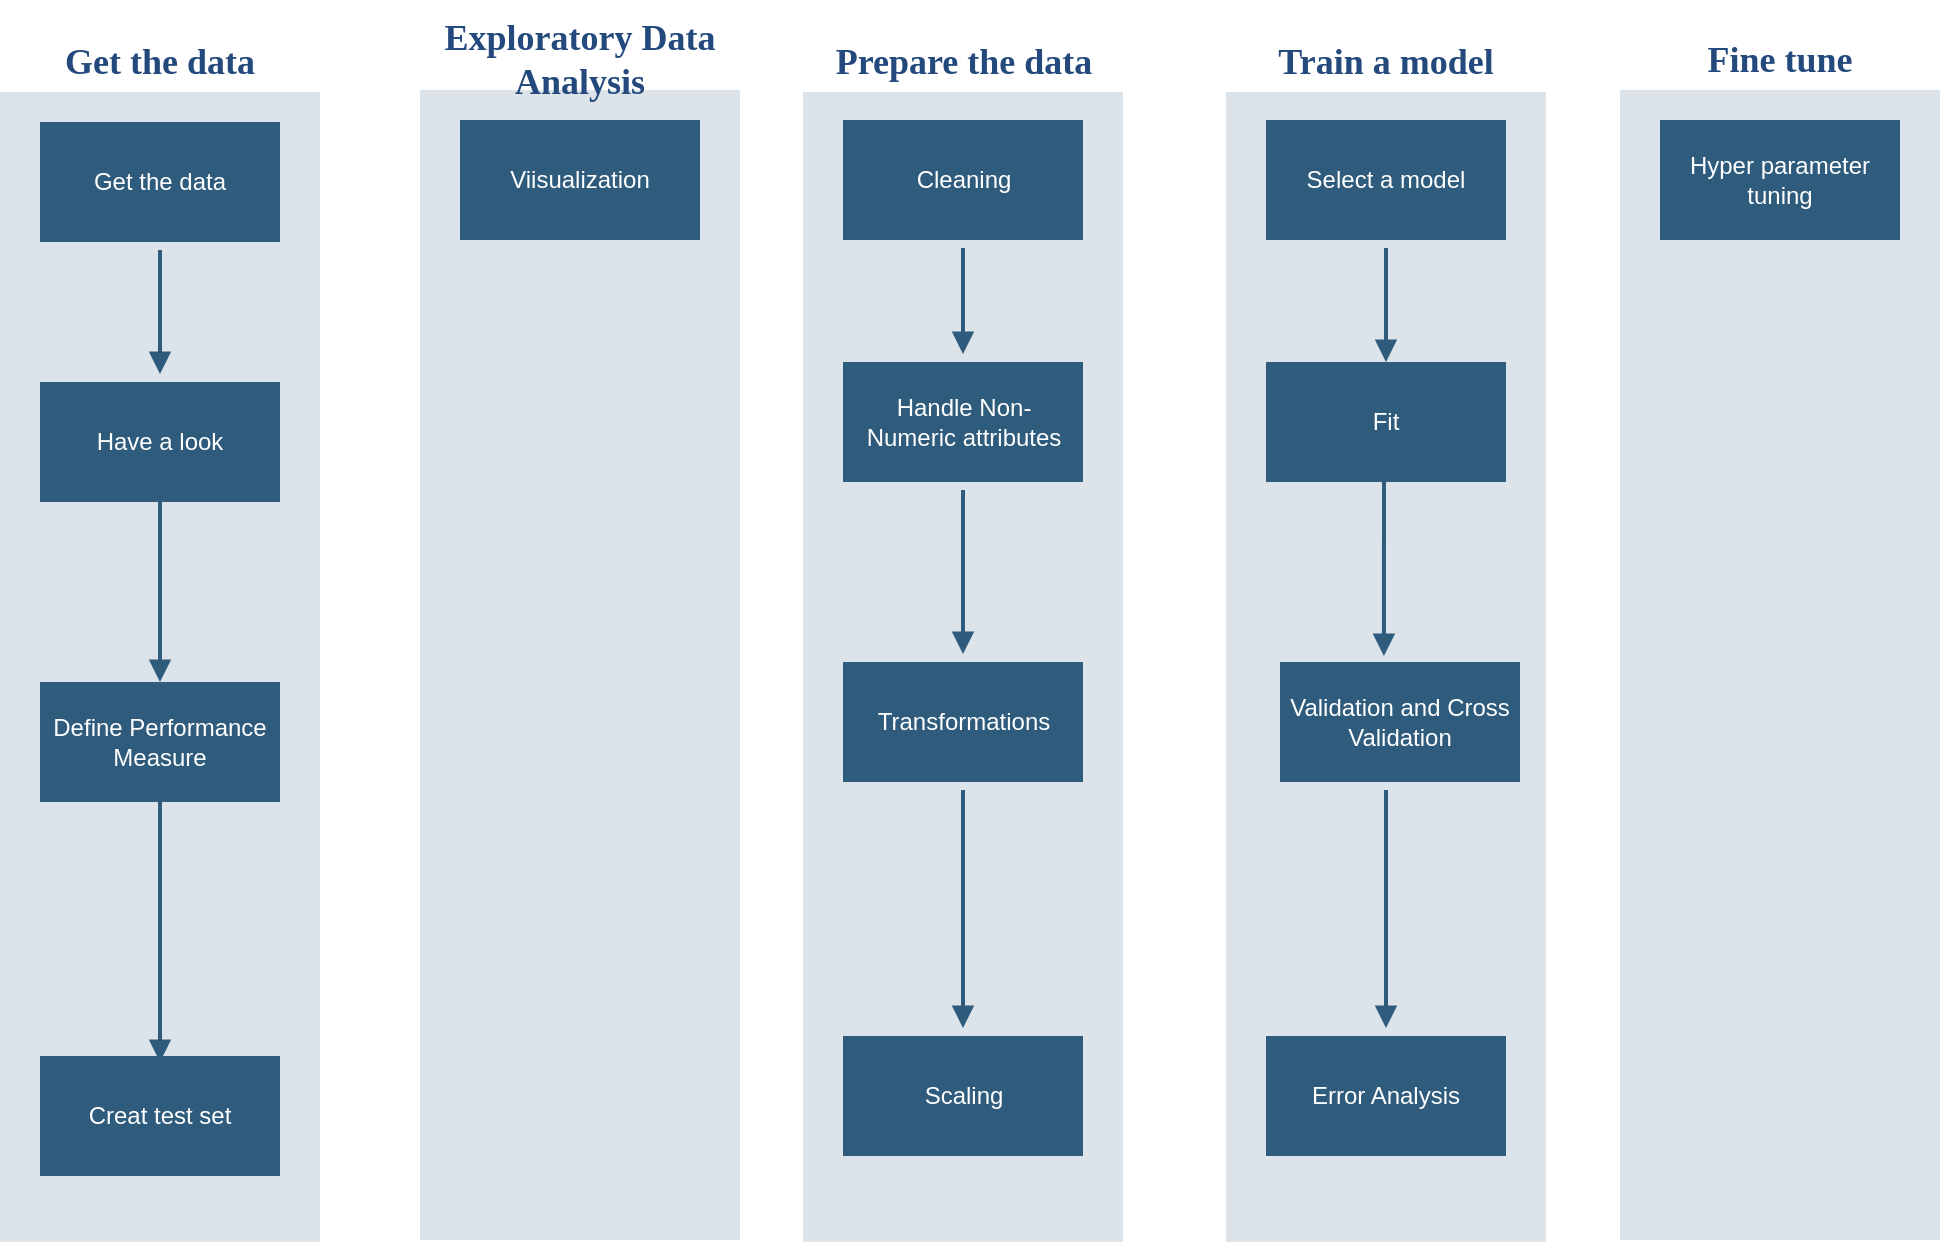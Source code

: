 <mxfile pages="1" version="11.2.1"><diagram id="68lONqtU71ni3QpJ_1BJ" name="Page-1"><mxGraphModel dx="2182" dy="727" grid="1" gridSize="10" guides="1" tooltips="1" connect="1" arrows="1" fold="1" page="1" pageScale="1" pageWidth="827" pageHeight="1169" math="0" shadow="0"><root><mxCell id="0"/><mxCell id="1" parent="0"/><mxCell id="_ywY3LlM6qk0O2O7ELzk-1" value="&lt;font color=&quot;#23497d&quot; style=&quot;font-size: 18px&quot;&gt;&lt;b&gt;Get the data&lt;/b&gt;&lt;/font&gt;" style="swimlane;whiteSpace=wrap;fillColor=none;swimlaneFillColor=#BAC8D3;fontColor=#2F5B7C;fontFamily=Tahoma;html=1;strokeColor=none;opacity=50;spacing=2;spacingTop=14;fontStyle=0;startSize=45;" vertex="1" parent="1"><mxGeometry x="-200" y="550" width="160" height="620" as="geometry"><mxRectangle x="-200" y="550" width="80" height="60" as="alternateBounds"/></mxGeometry></mxCell><mxCell id="_ywY3LlM6qk0O2O7ELzk-2" value="Get the data" style="whiteSpace=wrap;shadow=0;fontColor=#FFFFFF;fontFamily=Helvetica;fontStyle=0;html=1;fontSize=12;plain-purple;strokeColor=none;fillColor=#2f5b7c;gradientColor=none;spacing=6;verticalAlign=middle;perimeterSpacing=0;" vertex="1" parent="_ywY3LlM6qk0O2O7ELzk-1"><mxGeometry x="20" y="60" width="120" height="60" as="geometry"/></mxCell><mxCell id="_ywY3LlM6qk0O2O7ELzk-3" value="Have a look" style="whiteSpace=wrap;strokeColor=none;fillColor=#2f5b7c;shadow=0;fontColor=#FFFFFF;fontFamily=Helvetica;fontStyle=0;html=1;fontSize=12;spacing=6;verticalAlign=middle;perimeterSpacing=0;" vertex="1" parent="_ywY3LlM6qk0O2O7ELzk-1"><mxGeometry x="20" y="190" width="120" height="60" as="geometry"/></mxCell><mxCell id="_ywY3LlM6qk0O2O7ELzk-4" value="Creat test set" style="whiteSpace=wrap;strokeColor=none;fillColor=#2f5b7c;shadow=0;fontColor=#FFFFFF;fontFamily=Helvetica;fontStyle=0;html=1;fontSize=12;spacing=6;verticalAlign=middle;perimeterSpacing=0;" vertex="1" parent="_ywY3LlM6qk0O2O7ELzk-1"><mxGeometry x="20" y="527" width="120" height="60" as="geometry"/></mxCell><mxCell id="_ywY3LlM6qk0O2O7ELzk-6" value="" style="edgeStyle=segmentEdgeStyle;strokeColor=#2F5B7C;strokeWidth=2;html=1;endArrow=block;endFill=1;fontStyle=2;targetPerimeterSpacing=4;sourcePerimeterSpacing=4;" edge="1" parent="_ywY3LlM6qk0O2O7ELzk-1" source="_ywY3LlM6qk0O2O7ELzk-2" target="_ywY3LlM6qk0O2O7ELzk-3"><mxGeometry width="100" height="100" relative="1" as="geometry"><mxPoint x="160" y="110" as="sourcePoint"/><mxPoint x="260" y="185" as="targetPoint"/></mxGeometry></mxCell><mxCell id="_ywY3LlM6qk0O2O7ELzk-35" value="Define Performance Measure" style="whiteSpace=wrap;strokeColor=none;fillColor=#2f5b7c;shadow=0;fontColor=#FFFFFF;fontFamily=Helvetica;fontStyle=0;html=1;fontSize=12;spacing=6;verticalAlign=middle;perimeterSpacing=0;" vertex="1" parent="_ywY3LlM6qk0O2O7ELzk-1"><mxGeometry x="20" y="340" width="120" height="60" as="geometry"/></mxCell><mxCell id="_ywY3LlM6qk0O2O7ELzk-55" value="" style="edgeStyle=segmentEdgeStyle;strokeColor=#2F5B7C;strokeWidth=2;html=1;endArrow=block;endFill=1;fontStyle=2;targetPerimeterSpacing=4;sourcePerimeterSpacing=4;entryX=0.5;entryY=0;entryDx=0;entryDy=0;" edge="1" parent="_ywY3LlM6qk0O2O7ELzk-1" target="_ywY3LlM6qk0O2O7ELzk-35"><mxGeometry width="100" height="100" relative="1" as="geometry"><mxPoint x="80" y="250" as="sourcePoint"/><mxPoint x="80" y="326" as="targetPoint"/></mxGeometry></mxCell><mxCell id="_ywY3LlM6qk0O2O7ELzk-60" value="" style="edgeStyle=segmentEdgeStyle;strokeColor=#2F5B7C;strokeWidth=2;html=1;endArrow=block;endFill=1;fontStyle=2;targetPerimeterSpacing=4;sourcePerimeterSpacing=4;" edge="1" parent="_ywY3LlM6qk0O2O7ELzk-1"><mxGeometry width="100" height="100" relative="1" as="geometry"><mxPoint x="80" y="400" as="sourcePoint"/><mxPoint x="80" y="530" as="targetPoint"/></mxGeometry></mxCell><mxCell id="_ywY3LlM6qk0O2O7ELzk-15" value="&lt;font color=&quot;#23497d&quot; style=&quot;font-size: 18px&quot;&gt;&lt;b&gt;Exploratory Data Analysis&lt;/b&gt;&lt;/font&gt;" style="swimlane;whiteSpace=wrap;fillColor=none;swimlaneFillColor=#BAC8D3;fontColor=#2F5B7C;fontFamily=Tahoma;html=1;strokeColor=none;opacity=50;spacing=2;spacingTop=14;fontStyle=0;startSize=45;" vertex="1" parent="1"><mxGeometry x="10" y="549" width="160" height="620" as="geometry"><mxRectangle x="-200" y="550" width="80" height="60" as="alternateBounds"/></mxGeometry></mxCell><mxCell id="_ywY3LlM6qk0O2O7ELzk-16" value="Viisualization" style="whiteSpace=wrap;shadow=0;fontColor=#FFFFFF;fontFamily=Helvetica;fontStyle=0;html=1;fontSize=12;plain-purple;strokeColor=none;fillColor=#2f5b7c;gradientColor=none;spacing=6;verticalAlign=middle;perimeterSpacing=0;" vertex="1" parent="_ywY3LlM6qk0O2O7ELzk-15"><mxGeometry x="20" y="60" width="120" height="60" as="geometry"/></mxCell><mxCell id="_ywY3LlM6qk0O2O7ELzk-21" value="&lt;font color=&quot;#23497d&quot; style=&quot;font-size: 18px&quot;&gt;&lt;b&gt;Prepare the data&lt;/b&gt;&lt;/font&gt;" style="swimlane;whiteSpace=wrap;fillColor=none;swimlaneFillColor=#BAC8D3;fontColor=#2F5B7C;fontFamily=Tahoma;html=1;strokeColor=none;opacity=50;spacing=2;spacingTop=14;fontStyle=0;startSize=45;" vertex="1" parent="1"><mxGeometry x="201.5" y="550" width="160" height="620" as="geometry"><mxRectangle x="-200" y="550" width="80" height="60" as="alternateBounds"/></mxGeometry></mxCell><mxCell id="_ywY3LlM6qk0O2O7ELzk-22" value="Cleaning" style="whiteSpace=wrap;shadow=0;fontColor=#FFFFFF;fontFamily=Helvetica;fontStyle=0;html=1;fontSize=12;plain-purple;strokeColor=none;fillColor=#2f5b7c;gradientColor=none;spacing=6;verticalAlign=middle;perimeterSpacing=0;" vertex="1" parent="_ywY3LlM6qk0O2O7ELzk-21"><mxGeometry x="20" y="59" width="120" height="60" as="geometry"/></mxCell><mxCell id="_ywY3LlM6qk0O2O7ELzk-23" value="Handle Non-Numeric attributes" style="whiteSpace=wrap;strokeColor=none;fillColor=#2f5b7c;shadow=0;fontColor=#FFFFFF;fontFamily=Helvetica;fontStyle=0;html=1;fontSize=12;spacing=6;verticalAlign=middle;perimeterSpacing=0;" vertex="1" parent="_ywY3LlM6qk0O2O7ELzk-21"><mxGeometry x="20" y="180" width="120" height="60" as="geometry"/></mxCell><mxCell id="_ywY3LlM6qk0O2O7ELzk-24" value="Scaling" style="whiteSpace=wrap;strokeColor=none;fillColor=#2f5b7c;shadow=0;fontColor=#FFFFFF;fontFamily=Helvetica;fontStyle=0;html=1;fontSize=12;spacing=6;verticalAlign=middle;perimeterSpacing=0;" vertex="1" parent="_ywY3LlM6qk0O2O7ELzk-21"><mxGeometry x="20" y="517" width="120" height="60" as="geometry"/></mxCell><mxCell id="_ywY3LlM6qk0O2O7ELzk-25" value="" style="edgeStyle=segmentEdgeStyle;strokeColor=#2F5B7C;strokeWidth=2;html=1;endArrow=block;endFill=1;fontStyle=2;targetPerimeterSpacing=4;sourcePerimeterSpacing=4;" edge="1" parent="_ywY3LlM6qk0O2O7ELzk-21" source="_ywY3LlM6qk0O2O7ELzk-27" target="_ywY3LlM6qk0O2O7ELzk-24"><mxGeometry width="100" height="100" relative="1" as="geometry"><mxPoint x="170" y="397.5" as="sourcePoint"/><mxPoint x="270" y="472.5" as="targetPoint"/></mxGeometry></mxCell><mxCell id="_ywY3LlM6qk0O2O7ELzk-26" value="" style="edgeStyle=segmentEdgeStyle;strokeColor=#2F5B7C;strokeWidth=2;html=1;endArrow=block;endFill=1;fontStyle=2;targetPerimeterSpacing=4;sourcePerimeterSpacing=4;" edge="1" parent="_ywY3LlM6qk0O2O7ELzk-21" source="_ywY3LlM6qk0O2O7ELzk-22" target="_ywY3LlM6qk0O2O7ELzk-23"><mxGeometry width="100" height="100" relative="1" as="geometry"><mxPoint x="160" y="110" as="sourcePoint"/><mxPoint x="260" y="185" as="targetPoint"/></mxGeometry></mxCell><mxCell id="_ywY3LlM6qk0O2O7ELzk-27" value="Transformations" style="whiteSpace=wrap;strokeColor=none;fillColor=#2f5b7c;shadow=0;fontColor=#FFFFFF;fontFamily=Helvetica;fontStyle=0;html=1;fontSize=12;spacing=6;verticalAlign=middle;perimeterSpacing=0;" vertex="1" parent="_ywY3LlM6qk0O2O7ELzk-21"><mxGeometry x="20" y="330" width="120" height="60" as="geometry"/></mxCell><mxCell id="_ywY3LlM6qk0O2O7ELzk-28" value="" style="edgeStyle=segmentEdgeStyle;strokeColor=#2F5B7C;strokeWidth=2;html=1;endArrow=block;endFill=1;fontStyle=2;targetPerimeterSpacing=4;sourcePerimeterSpacing=4;" edge="1" parent="_ywY3LlM6qk0O2O7ELzk-21" source="_ywY3LlM6qk0O2O7ELzk-23" target="_ywY3LlM6qk0O2O7ELzk-27"><mxGeometry width="100" height="100" relative="1" as="geometry"><mxPoint x="280" y="804" as="sourcePoint"/><mxPoint x="280" y="1083" as="targetPoint"/></mxGeometry></mxCell><mxCell id="_ywY3LlM6qk0O2O7ELzk-36" value="&lt;font color=&quot;#23497d&quot; style=&quot;font-size: 18px&quot;&gt;&lt;b&gt;Train a model&lt;/b&gt;&lt;/font&gt;" style="swimlane;whiteSpace=wrap;fillColor=none;swimlaneFillColor=#BAC8D3;fontColor=#2F5B7C;fontFamily=Tahoma;html=1;strokeColor=none;opacity=50;spacing=2;spacingTop=14;fontStyle=0;startSize=45;" vertex="1" parent="1"><mxGeometry x="413" y="550" width="160" height="620" as="geometry"><mxRectangle x="-200" y="550" width="80" height="60" as="alternateBounds"/></mxGeometry></mxCell><mxCell id="_ywY3LlM6qk0O2O7ELzk-37" value="Select a model" style="whiteSpace=wrap;shadow=0;fontColor=#FFFFFF;fontFamily=Helvetica;fontStyle=0;html=1;fontSize=12;plain-purple;strokeColor=none;fillColor=#2f5b7c;gradientColor=none;spacing=6;verticalAlign=middle;perimeterSpacing=0;" vertex="1" parent="_ywY3LlM6qk0O2O7ELzk-36"><mxGeometry x="20" y="59" width="120" height="60" as="geometry"/></mxCell><mxCell id="_ywY3LlM6qk0O2O7ELzk-38" value="Validation and Cross Validation" style="whiteSpace=wrap;strokeColor=none;fillColor=#2f5b7c;shadow=0;fontColor=#FFFFFF;fontFamily=Helvetica;fontStyle=0;html=1;fontSize=12;spacing=6;verticalAlign=middle;perimeterSpacing=0;" vertex="1" parent="_ywY3LlM6qk0O2O7ELzk-36"><mxGeometry x="27" y="330" width="120" height="60" as="geometry"/></mxCell><mxCell id="_ywY3LlM6qk0O2O7ELzk-41" value="" style="edgeStyle=segmentEdgeStyle;strokeColor=#2F5B7C;strokeWidth=2;html=1;endArrow=block;endFill=1;fontStyle=2;targetPerimeterSpacing=4;sourcePerimeterSpacing=4;" edge="1" parent="_ywY3LlM6qk0O2O7ELzk-36" source="_ywY3LlM6qk0O2O7ELzk-37"><mxGeometry width="100" height="100" relative="1" as="geometry"><mxPoint x="160" y="110" as="sourcePoint"/><mxPoint x="80" y="180" as="targetPoint"/></mxGeometry></mxCell><mxCell id="_ywY3LlM6qk0O2O7ELzk-42" value="Error Analysis" style="whiteSpace=wrap;strokeColor=none;fillColor=#2f5b7c;shadow=0;fontColor=#FFFFFF;fontFamily=Helvetica;fontStyle=0;html=1;fontSize=12;spacing=6;verticalAlign=middle;perimeterSpacing=0;" vertex="1" parent="_ywY3LlM6qk0O2O7ELzk-36"><mxGeometry x="20" y="517" width="120" height="60" as="geometry"/></mxCell><mxCell id="_ywY3LlM6qk0O2O7ELzk-43" value="" style="edgeStyle=segmentEdgeStyle;strokeColor=#2F5B7C;strokeWidth=2;html=1;endArrow=block;endFill=1;fontStyle=2;targetPerimeterSpacing=4;sourcePerimeterSpacing=4;" edge="1" parent="_ywY3LlM6qk0O2O7ELzk-36" source="_ywY3LlM6qk0O2O7ELzk-38" target="_ywY3LlM6qk0O2O7ELzk-42"><mxGeometry width="100" height="100" relative="1" as="geometry"><mxPoint x="280" y="804" as="sourcePoint"/><mxPoint x="280" y="1083" as="targetPoint"/><Array as="points"><mxPoint x="80" y="450"/><mxPoint x="80" y="450"/></Array></mxGeometry></mxCell><mxCell id="_ywY3LlM6qk0O2O7ELzk-63" value="Fit" style="whiteSpace=wrap;strokeColor=none;fillColor=#2f5b7c;shadow=0;fontColor=#FFFFFF;fontFamily=Helvetica;fontStyle=0;html=1;fontSize=12;spacing=6;verticalAlign=middle;perimeterSpacing=0;" vertex="1" parent="_ywY3LlM6qk0O2O7ELzk-36"><mxGeometry x="20" y="180" width="120" height="60" as="geometry"/></mxCell><mxCell id="_ywY3LlM6qk0O2O7ELzk-70" value="" style="edgeStyle=segmentEdgeStyle;strokeColor=#2F5B7C;strokeWidth=2;html=1;endArrow=block;endFill=1;fontStyle=2;targetPerimeterSpacing=4;sourcePerimeterSpacing=4;entryX=0.433;entryY=-0.05;entryDx=0;entryDy=0;entryPerimeter=0;" edge="1" parent="_ywY3LlM6qk0O2O7ELzk-36" target="_ywY3LlM6qk0O2O7ELzk-38"><mxGeometry width="100" height="100" relative="1" as="geometry"><mxPoint x="79" y="240" as="sourcePoint"/><mxPoint x="79" y="322" as="targetPoint"/></mxGeometry></mxCell><mxCell id="_ywY3LlM6qk0O2O7ELzk-45" value="&lt;font color=&quot;#23497d&quot; style=&quot;font-size: 18px&quot;&gt;&lt;b&gt;Fine tune&lt;/b&gt;&lt;/font&gt;" style="swimlane;whiteSpace=wrap;fillColor=none;swimlaneFillColor=#BAC8D3;fontColor=#2F5B7C;fontFamily=Tahoma;html=1;strokeColor=none;opacity=50;spacing=2;spacingTop=14;fontStyle=0;startSize=45;" vertex="1" parent="1"><mxGeometry x="610" y="549" width="160" height="620" as="geometry"><mxRectangle x="-200" y="550" width="80" height="60" as="alternateBounds"/></mxGeometry></mxCell><mxCell id="_ywY3LlM6qk0O2O7ELzk-46" value="Hyper parameter tuning" style="whiteSpace=wrap;shadow=0;fontColor=#FFFFFF;fontFamily=Helvetica;fontStyle=0;html=1;fontSize=12;plain-purple;strokeColor=none;fillColor=#2f5b7c;gradientColor=none;spacing=6;verticalAlign=middle;perimeterSpacing=0;" vertex="1" parent="_ywY3LlM6qk0O2O7ELzk-45"><mxGeometry x="20" y="60" width="120" height="60" as="geometry"/></mxCell></root></mxGraphModel></diagram></mxfile>